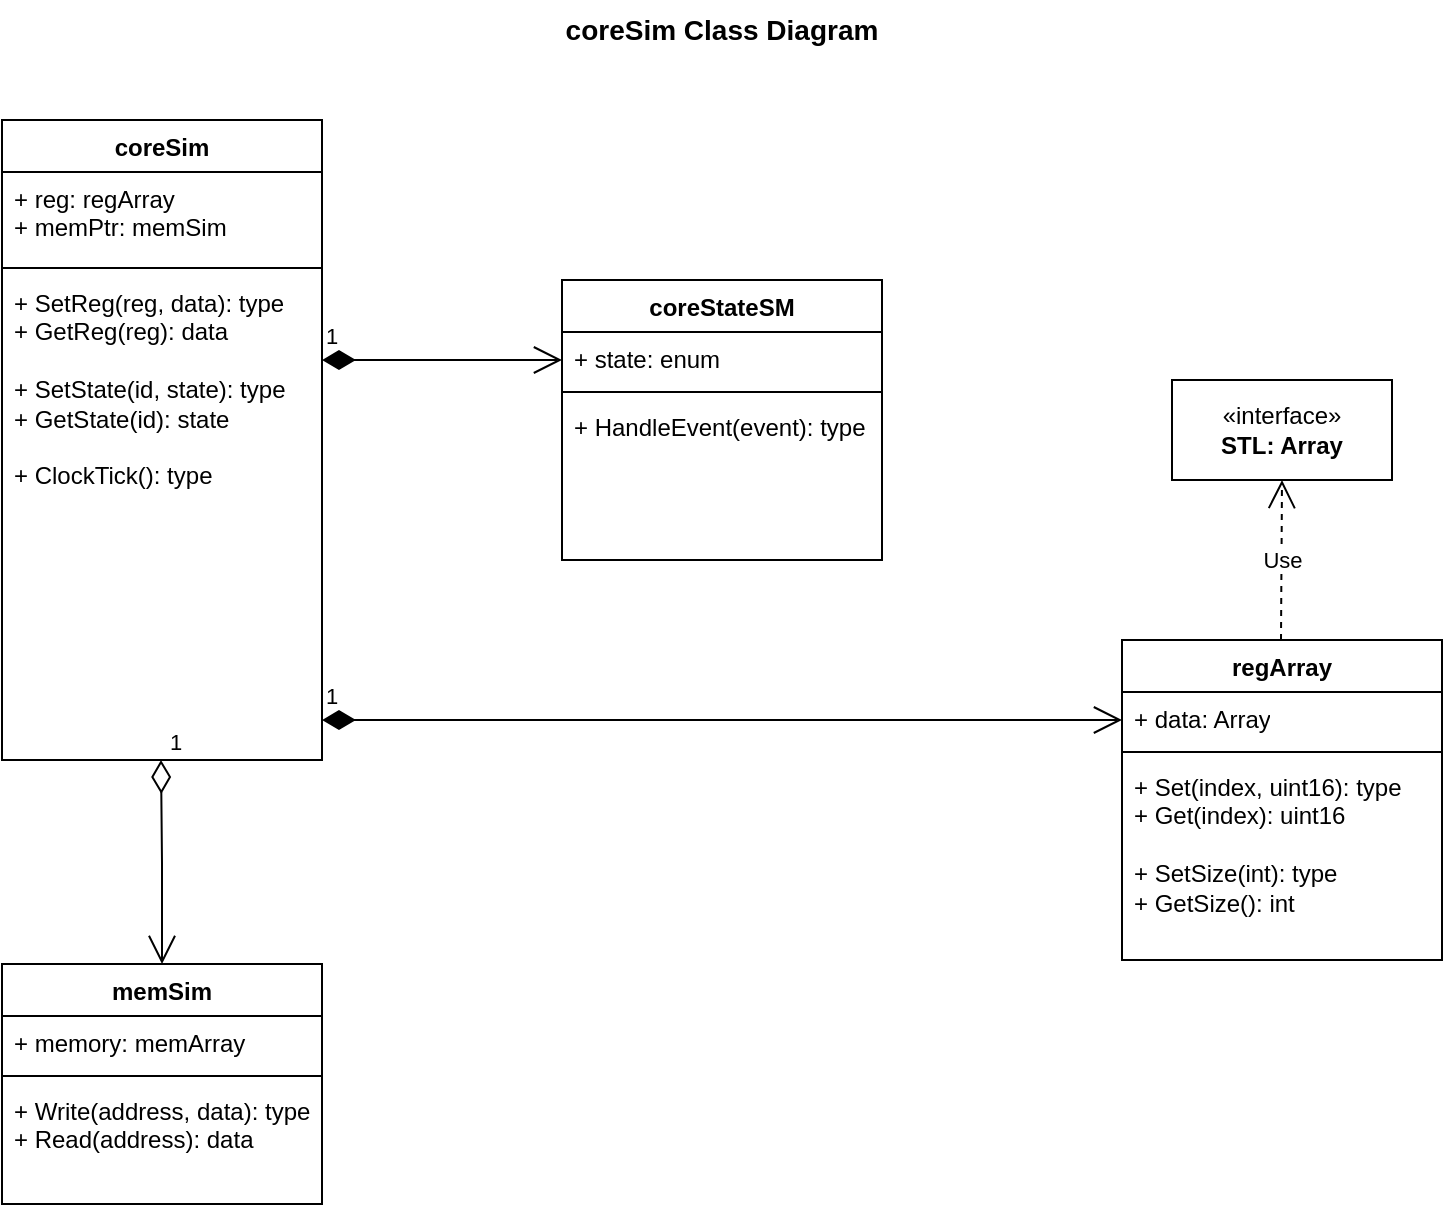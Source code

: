 <mxfile version="28.0.6">
  <diagram name="Page-1" id="Im9G4xrsKNsORE4Vh-WP">
    <mxGraphModel dx="1126" dy="745" grid="1" gridSize="10" guides="1" tooltips="1" connect="1" arrows="1" fold="1" page="1" pageScale="1" pageWidth="1100" pageHeight="850" math="0" shadow="0">
      <root>
        <mxCell id="0" />
        <mxCell id="1" parent="0" />
        <mxCell id="wlKaFGYPpb2qhly-qg5X-5" value="coreSim" style="swimlane;fontStyle=1;align=center;verticalAlign=top;childLayout=stackLayout;horizontal=1;startSize=26;horizontalStack=0;resizeParent=1;resizeParentMax=0;resizeLast=0;collapsible=1;marginBottom=0;whiteSpace=wrap;html=1;" parent="1" vertex="1">
          <mxGeometry x="200" y="160" width="160" height="320" as="geometry" />
        </mxCell>
        <mxCell id="wlKaFGYPpb2qhly-qg5X-6" value="+ reg: regArray&lt;div&gt;+ memPtr: memSim&lt;/div&gt;" style="text;strokeColor=none;fillColor=none;align=left;verticalAlign=top;spacingLeft=4;spacingRight=4;overflow=hidden;rotatable=0;points=[[0,0.5],[1,0.5]];portConstraint=eastwest;whiteSpace=wrap;html=1;" parent="wlKaFGYPpb2qhly-qg5X-5" vertex="1">
          <mxGeometry y="26" width="160" height="44" as="geometry" />
        </mxCell>
        <mxCell id="wlKaFGYPpb2qhly-qg5X-7" value="" style="line;strokeWidth=1;fillColor=none;align=left;verticalAlign=middle;spacingTop=-1;spacingLeft=3;spacingRight=3;rotatable=0;labelPosition=right;points=[];portConstraint=eastwest;strokeColor=inherit;" parent="wlKaFGYPpb2qhly-qg5X-5" vertex="1">
          <mxGeometry y="70" width="160" height="8" as="geometry" />
        </mxCell>
        <mxCell id="wlKaFGYPpb2qhly-qg5X-8" value="+ SetReg(reg, data): type&lt;div&gt;+ GetReg(reg): data&lt;/div&gt;&lt;div&gt;&lt;br&gt;&lt;/div&gt;&lt;div&gt;+ SetState(id, state): type&lt;/div&gt;&lt;div&gt;+ GetState(id): state&lt;/div&gt;&lt;div&gt;&lt;br&gt;&lt;/div&gt;&lt;div&gt;+ ClockTick(): type&lt;/div&gt;" style="text;strokeColor=none;fillColor=none;align=left;verticalAlign=top;spacingLeft=4;spacingRight=4;overflow=hidden;rotatable=0;points=[[0,0.5],[1,0.5]];portConstraint=eastwest;whiteSpace=wrap;html=1;" parent="wlKaFGYPpb2qhly-qg5X-5" vertex="1">
          <mxGeometry y="78" width="160" height="242" as="geometry" />
        </mxCell>
        <mxCell id="wlKaFGYPpb2qhly-qg5X-9" value="memSim" style="swimlane;fontStyle=1;align=center;verticalAlign=top;childLayout=stackLayout;horizontal=1;startSize=26;horizontalStack=0;resizeParent=1;resizeParentMax=0;resizeLast=0;collapsible=1;marginBottom=0;whiteSpace=wrap;html=1;" parent="1" vertex="1">
          <mxGeometry x="200" y="582" width="160" height="120" as="geometry" />
        </mxCell>
        <mxCell id="wlKaFGYPpb2qhly-qg5X-10" value="+ memory: memArray" style="text;strokeColor=none;fillColor=none;align=left;verticalAlign=top;spacingLeft=4;spacingRight=4;overflow=hidden;rotatable=0;points=[[0,0.5],[1,0.5]];portConstraint=eastwest;whiteSpace=wrap;html=1;" parent="wlKaFGYPpb2qhly-qg5X-9" vertex="1">
          <mxGeometry y="26" width="160" height="26" as="geometry" />
        </mxCell>
        <mxCell id="wlKaFGYPpb2qhly-qg5X-11" value="" style="line;strokeWidth=1;fillColor=none;align=left;verticalAlign=middle;spacingTop=-1;spacingLeft=3;spacingRight=3;rotatable=0;labelPosition=right;points=[];portConstraint=eastwest;strokeColor=inherit;" parent="wlKaFGYPpb2qhly-qg5X-9" vertex="1">
          <mxGeometry y="52" width="160" height="8" as="geometry" />
        </mxCell>
        <mxCell id="wlKaFGYPpb2qhly-qg5X-12" value="+ Write(address, data): type&lt;div&gt;+ Read(address): data&lt;/div&gt;" style="text;strokeColor=none;fillColor=none;align=left;verticalAlign=top;spacingLeft=4;spacingRight=4;overflow=hidden;rotatable=0;points=[[0,0.5],[1,0.5]];portConstraint=eastwest;whiteSpace=wrap;html=1;" parent="wlKaFGYPpb2qhly-qg5X-9" vertex="1">
          <mxGeometry y="60" width="160" height="60" as="geometry" />
        </mxCell>
        <mxCell id="wlKaFGYPpb2qhly-qg5X-20" value="1" style="endArrow=open;html=1;endSize=12;startArrow=diamondThin;startSize=14;startFill=0;edgeStyle=orthogonalEdgeStyle;align=left;verticalAlign=bottom;rounded=0;" parent="1" edge="1">
          <mxGeometry x="-1" y="3" relative="1" as="geometry">
            <mxPoint x="279.5" y="480" as="sourcePoint" />
            <mxPoint x="280" y="582" as="targetPoint" />
          </mxGeometry>
        </mxCell>
        <mxCell id="wlKaFGYPpb2qhly-qg5X-22" value="&lt;font style=&quot;font-size: 14px;&quot;&gt;&lt;b&gt;coreSim Class Diagram&lt;/b&gt;&lt;/font&gt;" style="text;html=1;align=center;verticalAlign=middle;whiteSpace=wrap;rounded=0;" parent="1" vertex="1">
          <mxGeometry x="425" y="100" width="270" height="30" as="geometry" />
        </mxCell>
        <mxCell id="g1z1lI4WiQnTxQIuFx0m-2" value="regArray" style="swimlane;fontStyle=1;align=center;verticalAlign=top;childLayout=stackLayout;horizontal=1;startSize=26;horizontalStack=0;resizeParent=1;resizeParentMax=0;resizeLast=0;collapsible=1;marginBottom=0;whiteSpace=wrap;html=1;" vertex="1" parent="1">
          <mxGeometry x="760" y="420" width="160" height="160" as="geometry" />
        </mxCell>
        <mxCell id="g1z1lI4WiQnTxQIuFx0m-3" value="+ data: Array" style="text;strokeColor=none;fillColor=none;align=left;verticalAlign=top;spacingLeft=4;spacingRight=4;overflow=hidden;rotatable=0;points=[[0,0.5],[1,0.5]];portConstraint=eastwest;whiteSpace=wrap;html=1;" vertex="1" parent="g1z1lI4WiQnTxQIuFx0m-2">
          <mxGeometry y="26" width="160" height="26" as="geometry" />
        </mxCell>
        <mxCell id="g1z1lI4WiQnTxQIuFx0m-4" value="" style="line;strokeWidth=1;fillColor=none;align=left;verticalAlign=middle;spacingTop=-1;spacingLeft=3;spacingRight=3;rotatable=0;labelPosition=right;points=[];portConstraint=eastwest;strokeColor=inherit;" vertex="1" parent="g1z1lI4WiQnTxQIuFx0m-2">
          <mxGeometry y="52" width="160" height="8" as="geometry" />
        </mxCell>
        <mxCell id="g1z1lI4WiQnTxQIuFx0m-5" value="+ Set(index, uint16): type&lt;div&gt;+ Get(index): uint16&lt;/div&gt;&lt;div&gt;&lt;br&gt;&lt;/div&gt;&lt;div&gt;+ SetSize(int): type&lt;/div&gt;&lt;div&gt;+ GetSize(): int&lt;/div&gt;" style="text;strokeColor=none;fillColor=none;align=left;verticalAlign=top;spacingLeft=4;spacingRight=4;overflow=hidden;rotatable=0;points=[[0,0.5],[1,0.5]];portConstraint=eastwest;whiteSpace=wrap;html=1;" vertex="1" parent="g1z1lI4WiQnTxQIuFx0m-2">
          <mxGeometry y="60" width="160" height="100" as="geometry" />
        </mxCell>
        <mxCell id="g1z1lI4WiQnTxQIuFx0m-6" value="«interface»&lt;br&gt;&lt;b&gt;STL: Array&lt;/b&gt;" style="html=1;whiteSpace=wrap;" vertex="1" parent="1">
          <mxGeometry x="785" y="290" width="110" height="50" as="geometry" />
        </mxCell>
        <mxCell id="g1z1lI4WiQnTxQIuFx0m-7" value="Use" style="endArrow=open;endSize=12;dashed=1;html=1;rounded=0;" edge="1" parent="1">
          <mxGeometry width="160" relative="1" as="geometry">
            <mxPoint x="839.5" y="420" as="sourcePoint" />
            <mxPoint x="840" y="340" as="targetPoint" />
          </mxGeometry>
        </mxCell>
        <mxCell id="g1z1lI4WiQnTxQIuFx0m-8" value="coreStateSM" style="swimlane;fontStyle=1;align=center;verticalAlign=top;childLayout=stackLayout;horizontal=1;startSize=26;horizontalStack=0;resizeParent=1;resizeParentMax=0;resizeLast=0;collapsible=1;marginBottom=0;whiteSpace=wrap;html=1;" vertex="1" parent="1">
          <mxGeometry x="480" y="240" width="160" height="140" as="geometry" />
        </mxCell>
        <mxCell id="g1z1lI4WiQnTxQIuFx0m-9" value="+ state: enum" style="text;strokeColor=none;fillColor=none;align=left;verticalAlign=top;spacingLeft=4;spacingRight=4;overflow=hidden;rotatable=0;points=[[0,0.5],[1,0.5]];portConstraint=eastwest;whiteSpace=wrap;html=1;" vertex="1" parent="g1z1lI4WiQnTxQIuFx0m-8">
          <mxGeometry y="26" width="160" height="26" as="geometry" />
        </mxCell>
        <mxCell id="g1z1lI4WiQnTxQIuFx0m-10" value="" style="line;strokeWidth=1;fillColor=none;align=left;verticalAlign=middle;spacingTop=-1;spacingLeft=3;spacingRight=3;rotatable=0;labelPosition=right;points=[];portConstraint=eastwest;strokeColor=inherit;" vertex="1" parent="g1z1lI4WiQnTxQIuFx0m-8">
          <mxGeometry y="52" width="160" height="8" as="geometry" />
        </mxCell>
        <mxCell id="g1z1lI4WiQnTxQIuFx0m-11" value="+ HandleEvent(event): type" style="text;strokeColor=none;fillColor=none;align=left;verticalAlign=top;spacingLeft=4;spacingRight=4;overflow=hidden;rotatable=0;points=[[0,0.5],[1,0.5]];portConstraint=eastwest;whiteSpace=wrap;html=1;" vertex="1" parent="g1z1lI4WiQnTxQIuFx0m-8">
          <mxGeometry y="60" width="160" height="80" as="geometry" />
        </mxCell>
        <mxCell id="g1z1lI4WiQnTxQIuFx0m-12" value="1" style="endArrow=open;html=1;endSize=12;startArrow=diamondThin;startSize=14;startFill=1;edgeStyle=orthogonalEdgeStyle;align=left;verticalAlign=bottom;rounded=0;" edge="1" parent="1">
          <mxGeometry x="-1" y="3" relative="1" as="geometry">
            <mxPoint x="360" y="280" as="sourcePoint" />
            <mxPoint x="480" y="280" as="targetPoint" />
          </mxGeometry>
        </mxCell>
        <mxCell id="g1z1lI4WiQnTxQIuFx0m-13" value="1" style="endArrow=open;html=1;endSize=12;startArrow=diamondThin;startSize=14;startFill=1;edgeStyle=orthogonalEdgeStyle;align=left;verticalAlign=bottom;rounded=0;" edge="1" parent="1">
          <mxGeometry x="-1" y="3" relative="1" as="geometry">
            <mxPoint x="360" y="460" as="sourcePoint" />
            <mxPoint x="760" y="460" as="targetPoint" />
          </mxGeometry>
        </mxCell>
      </root>
    </mxGraphModel>
  </diagram>
</mxfile>
